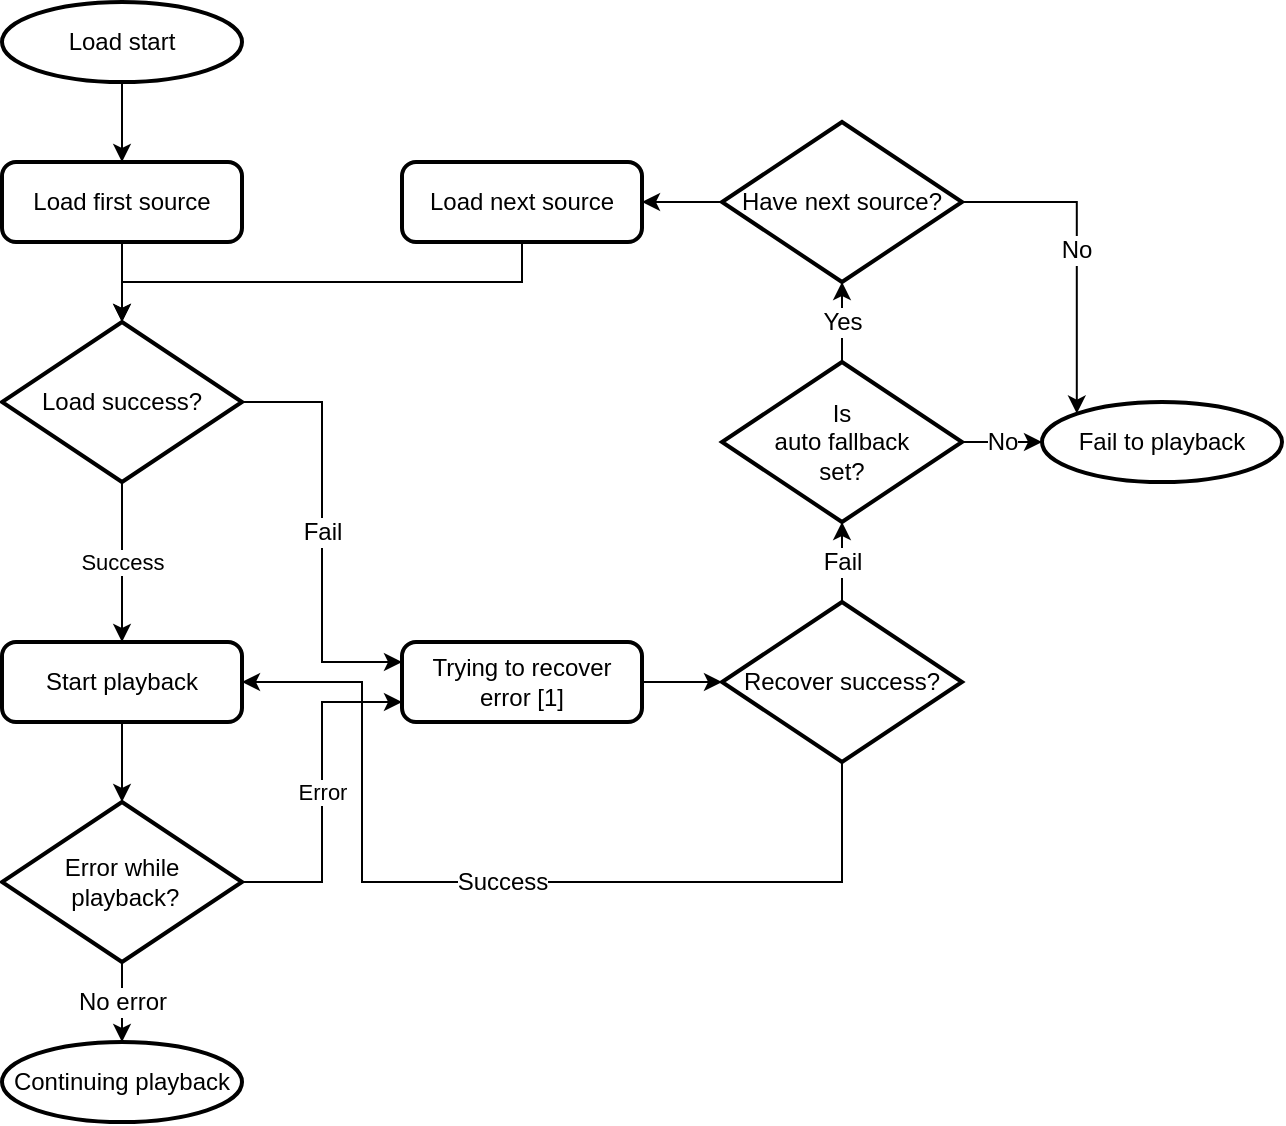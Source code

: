 <mxfile version="14.9.6" type="device"><diagram id="2hx99ChzKYw-tMUJb2tm" name="Page-1"><mxGraphModel dx="1422" dy="762" grid="1" gridSize="10" guides="1" tooltips="1" connect="1" arrows="1" fold="1" page="0" pageScale="1" pageWidth="827" pageHeight="1169" math="0" shadow="0"><root><mxCell id="0"/><mxCell id="1" parent="0"/><mxCell id="d5EfWdisiRzeupgtMtDY-9" style="edgeStyle=orthogonalEdgeStyle;rounded=0;orthogonalLoop=1;jettySize=auto;html=1;exitX=0.5;exitY=1;exitDx=0;exitDy=0;exitPerimeter=0;entryX=0.5;entryY=0;entryDx=0;entryDy=0;" edge="1" parent="1" source="d5EfWdisiRzeupgtMtDY-1" target="d5EfWdisiRzeupgtMtDY-6"><mxGeometry relative="1" as="geometry"/></mxCell><mxCell id="d5EfWdisiRzeupgtMtDY-1" value="Load start" style="strokeWidth=2;html=1;shape=mxgraph.flowchart.start_1;whiteSpace=wrap;" vertex="1" parent="1"><mxGeometry x="80" y="80" width="120" height="40" as="geometry"/></mxCell><mxCell id="d5EfWdisiRzeupgtMtDY-10" style="edgeStyle=orthogonalEdgeStyle;rounded=0;orthogonalLoop=1;jettySize=auto;html=1;exitX=0.5;exitY=1;exitDx=0;exitDy=0;entryX=0.5;entryY=0;entryDx=0;entryDy=0;entryPerimeter=0;" edge="1" parent="1" source="d5EfWdisiRzeupgtMtDY-6" target="d5EfWdisiRzeupgtMtDY-11"><mxGeometry relative="1" as="geometry"><mxPoint x="140" y="230" as="targetPoint"/></mxGeometry></mxCell><mxCell id="d5EfWdisiRzeupgtMtDY-6" value="Load first source" style="rounded=1;whiteSpace=wrap;html=1;absoluteArcSize=1;arcSize=14;strokeWidth=2;" vertex="1" parent="1"><mxGeometry x="80" y="160" width="120" height="40" as="geometry"/></mxCell><mxCell id="d5EfWdisiRzeupgtMtDY-17" value="Success" style="edgeStyle=orthogonalEdgeStyle;rounded=0;orthogonalLoop=1;jettySize=auto;html=1;exitX=0.5;exitY=1;exitDx=0;exitDy=0;exitPerimeter=0;entryX=0.5;entryY=0;entryDx=0;entryDy=0;" edge="1" parent="1" source="d5EfWdisiRzeupgtMtDY-11" target="d5EfWdisiRzeupgtMtDY-14"><mxGeometry relative="1" as="geometry"/></mxCell><mxCell id="d5EfWdisiRzeupgtMtDY-45" value="Fail" style="edgeStyle=orthogonalEdgeStyle;rounded=0;orthogonalLoop=1;jettySize=auto;html=1;exitX=1;exitY=0.5;exitDx=0;exitDy=0;exitPerimeter=0;entryX=0;entryY=0.25;entryDx=0;entryDy=0;fontSize=12;" edge="1" parent="1" source="d5EfWdisiRzeupgtMtDY-11" target="d5EfWdisiRzeupgtMtDY-21"><mxGeometry relative="1" as="geometry"/></mxCell><mxCell id="d5EfWdisiRzeupgtMtDY-11" value="Load success?" style="strokeWidth=2;html=1;shape=mxgraph.flowchart.decision;whiteSpace=wrap;" vertex="1" parent="1"><mxGeometry x="80" y="240" width="120" height="80" as="geometry"/></mxCell><mxCell id="d5EfWdisiRzeupgtMtDY-19" style="edgeStyle=orthogonalEdgeStyle;rounded=0;orthogonalLoop=1;jettySize=auto;html=1;exitX=0.5;exitY=1;exitDx=0;exitDy=0;entryX=0.5;entryY=0;entryDx=0;entryDy=0;entryPerimeter=0;" edge="1" parent="1" source="d5EfWdisiRzeupgtMtDY-14" target="d5EfWdisiRzeupgtMtDY-18"><mxGeometry relative="1" as="geometry"/></mxCell><mxCell id="d5EfWdisiRzeupgtMtDY-14" value="Start playback" style="rounded=1;whiteSpace=wrap;html=1;absoluteArcSize=1;arcSize=14;strokeWidth=2;" vertex="1" parent="1"><mxGeometry x="80" y="400" width="120" height="40" as="geometry"/></mxCell><mxCell id="d5EfWdisiRzeupgtMtDY-22" value="Error" style="edgeStyle=orthogonalEdgeStyle;rounded=0;orthogonalLoop=1;jettySize=auto;html=1;exitX=1;exitY=0.5;exitDx=0;exitDy=0;exitPerimeter=0;entryX=0;entryY=0.75;entryDx=0;entryDy=0;" edge="1" parent="1" source="d5EfWdisiRzeupgtMtDY-18" target="d5EfWdisiRzeupgtMtDY-21"><mxGeometry relative="1" as="geometry"/></mxCell><mxCell id="d5EfWdisiRzeupgtMtDY-39" value="No error" style="edgeStyle=orthogonalEdgeStyle;rounded=0;orthogonalLoop=1;jettySize=auto;html=1;exitX=0.5;exitY=1;exitDx=0;exitDy=0;exitPerimeter=0;entryX=0.5;entryY=0;entryDx=0;entryDy=0;entryPerimeter=0;fontSize=12;" edge="1" parent="1" source="d5EfWdisiRzeupgtMtDY-18" target="d5EfWdisiRzeupgtMtDY-37"><mxGeometry relative="1" as="geometry"/></mxCell><mxCell id="d5EfWdisiRzeupgtMtDY-18" value="Error while&lt;br&gt;&amp;nbsp;playback?" style="strokeWidth=2;html=1;shape=mxgraph.flowchart.decision;whiteSpace=wrap;" vertex="1" parent="1"><mxGeometry x="80" y="480" width="120" height="80" as="geometry"/></mxCell><mxCell id="d5EfWdisiRzeupgtMtDY-41" style="edgeStyle=orthogonalEdgeStyle;rounded=0;orthogonalLoop=1;jettySize=auto;html=1;exitX=1;exitY=0.5;exitDx=0;exitDy=0;entryX=0;entryY=0.5;entryDx=0;entryDy=0;entryPerimeter=0;fontSize=12;" edge="1" parent="1" source="d5EfWdisiRzeupgtMtDY-21" target="d5EfWdisiRzeupgtMtDY-40"><mxGeometry relative="1" as="geometry"/></mxCell><mxCell id="d5EfWdisiRzeupgtMtDY-21" value="Trying to recover error [1]" style="rounded=1;whiteSpace=wrap;html=1;absoluteArcSize=1;arcSize=14;strokeWidth=2;" vertex="1" parent="1"><mxGeometry x="280" y="400" width="120" height="40" as="geometry"/></mxCell><mxCell id="d5EfWdisiRzeupgtMtDY-37" value="Continuing playback" style="strokeWidth=2;html=1;shape=mxgraph.flowchart.start_1;whiteSpace=wrap;" vertex="1" parent="1"><mxGeometry x="80" y="600" width="120" height="40" as="geometry"/></mxCell><mxCell id="d5EfWdisiRzeupgtMtDY-51" value="Fail" style="edgeStyle=orthogonalEdgeStyle;rounded=0;orthogonalLoop=1;jettySize=auto;html=1;exitX=0.5;exitY=0;exitDx=0;exitDy=0;exitPerimeter=0;entryX=0.5;entryY=1;entryDx=0;entryDy=0;entryPerimeter=0;fontSize=12;" edge="1" parent="1" source="d5EfWdisiRzeupgtMtDY-40" target="d5EfWdisiRzeupgtMtDY-50"><mxGeometry relative="1" as="geometry"/></mxCell><mxCell id="d5EfWdisiRzeupgtMtDY-40" value="Recover success?" style="strokeWidth=2;html=1;shape=mxgraph.flowchart.decision;whiteSpace=wrap;" vertex="1" parent="1"><mxGeometry x="440" y="380" width="120" height="80" as="geometry"/></mxCell><mxCell id="d5EfWdisiRzeupgtMtDY-53" value="No" style="edgeStyle=orthogonalEdgeStyle;rounded=0;orthogonalLoop=1;jettySize=auto;html=1;exitX=1;exitY=0.5;exitDx=0;exitDy=0;exitPerimeter=0;entryX=0;entryY=0.5;entryDx=0;entryDy=0;entryPerimeter=0;fontSize=12;" edge="1" parent="1" source="d5EfWdisiRzeupgtMtDY-50" target="d5EfWdisiRzeupgtMtDY-52"><mxGeometry relative="1" as="geometry"/></mxCell><mxCell id="d5EfWdisiRzeupgtMtDY-57" value="Yes" style="edgeStyle=orthogonalEdgeStyle;rounded=0;orthogonalLoop=1;jettySize=auto;html=1;exitX=0.5;exitY=0;exitDx=0;exitDy=0;exitPerimeter=0;entryX=0.5;entryY=1;entryDx=0;entryDy=0;entryPerimeter=0;fontSize=12;" edge="1" parent="1" source="d5EfWdisiRzeupgtMtDY-50" target="d5EfWdisiRzeupgtMtDY-56"><mxGeometry relative="1" as="geometry"/></mxCell><mxCell id="d5EfWdisiRzeupgtMtDY-50" value="Is &lt;br&gt;auto fallback &lt;br&gt;set?" style="strokeWidth=2;html=1;shape=mxgraph.flowchart.decision;whiteSpace=wrap;" vertex="1" parent="1"><mxGeometry x="440" y="260" width="120" height="80" as="geometry"/></mxCell><mxCell id="d5EfWdisiRzeupgtMtDY-46" value="Success" style="edgeStyle=orthogonalEdgeStyle;orthogonalLoop=1;jettySize=auto;html=1;exitX=0.5;exitY=1;exitDx=0;exitDy=0;exitPerimeter=0;entryX=1;entryY=0.5;entryDx=0;entryDy=0;fontSize=12;rounded=0;" edge="1" parent="1" source="d5EfWdisiRzeupgtMtDY-40" target="d5EfWdisiRzeupgtMtDY-14"><mxGeometry relative="1" as="geometry"><Array as="points"><mxPoint x="500" y="520"/><mxPoint x="260" y="520"/><mxPoint x="260" y="420"/></Array></mxGeometry></mxCell><mxCell id="d5EfWdisiRzeupgtMtDY-52" value="Fail to playback" style="strokeWidth=2;html=1;shape=mxgraph.flowchart.start_1;whiteSpace=wrap;" vertex="1" parent="1"><mxGeometry x="600" y="280" width="120" height="40" as="geometry"/></mxCell><mxCell id="d5EfWdisiRzeupgtMtDY-58" value="No" style="edgeStyle=orthogonalEdgeStyle;rounded=0;orthogonalLoop=1;jettySize=auto;html=1;exitX=1;exitY=0.5;exitDx=0;exitDy=0;exitPerimeter=0;entryX=0.145;entryY=0.145;entryDx=0;entryDy=0;entryPerimeter=0;fontSize=12;" edge="1" parent="1" source="d5EfWdisiRzeupgtMtDY-56" target="d5EfWdisiRzeupgtMtDY-52"><mxGeometry relative="1" as="geometry"/></mxCell><mxCell id="d5EfWdisiRzeupgtMtDY-60" style="edgeStyle=orthogonalEdgeStyle;rounded=0;orthogonalLoop=1;jettySize=auto;html=1;exitX=0;exitY=0.5;exitDx=0;exitDy=0;exitPerimeter=0;entryX=1;entryY=0.5;entryDx=0;entryDy=0;fontSize=12;" edge="1" parent="1" source="d5EfWdisiRzeupgtMtDY-56" target="d5EfWdisiRzeupgtMtDY-59"><mxGeometry relative="1" as="geometry"/></mxCell><mxCell id="d5EfWdisiRzeupgtMtDY-56" value="Have next source?" style="strokeWidth=2;html=1;shape=mxgraph.flowchart.decision;whiteSpace=wrap;" vertex="1" parent="1"><mxGeometry x="440" y="140" width="120" height="80" as="geometry"/></mxCell><mxCell id="d5EfWdisiRzeupgtMtDY-62" style="edgeStyle=orthogonalEdgeStyle;rounded=0;orthogonalLoop=1;jettySize=auto;html=1;exitX=0.5;exitY=1;exitDx=0;exitDy=0;entryX=0.5;entryY=0;entryDx=0;entryDy=0;entryPerimeter=0;fontSize=12;" edge="1" parent="1" source="d5EfWdisiRzeupgtMtDY-59" target="d5EfWdisiRzeupgtMtDY-11"><mxGeometry relative="1" as="geometry"/></mxCell><mxCell id="d5EfWdisiRzeupgtMtDY-59" value="Load next source" style="rounded=1;whiteSpace=wrap;html=1;absoluteArcSize=1;arcSize=14;strokeWidth=2;" vertex="1" parent="1"><mxGeometry x="280" y="160" width="120" height="40" as="geometry"/></mxCell></root></mxGraphModel></diagram></mxfile>